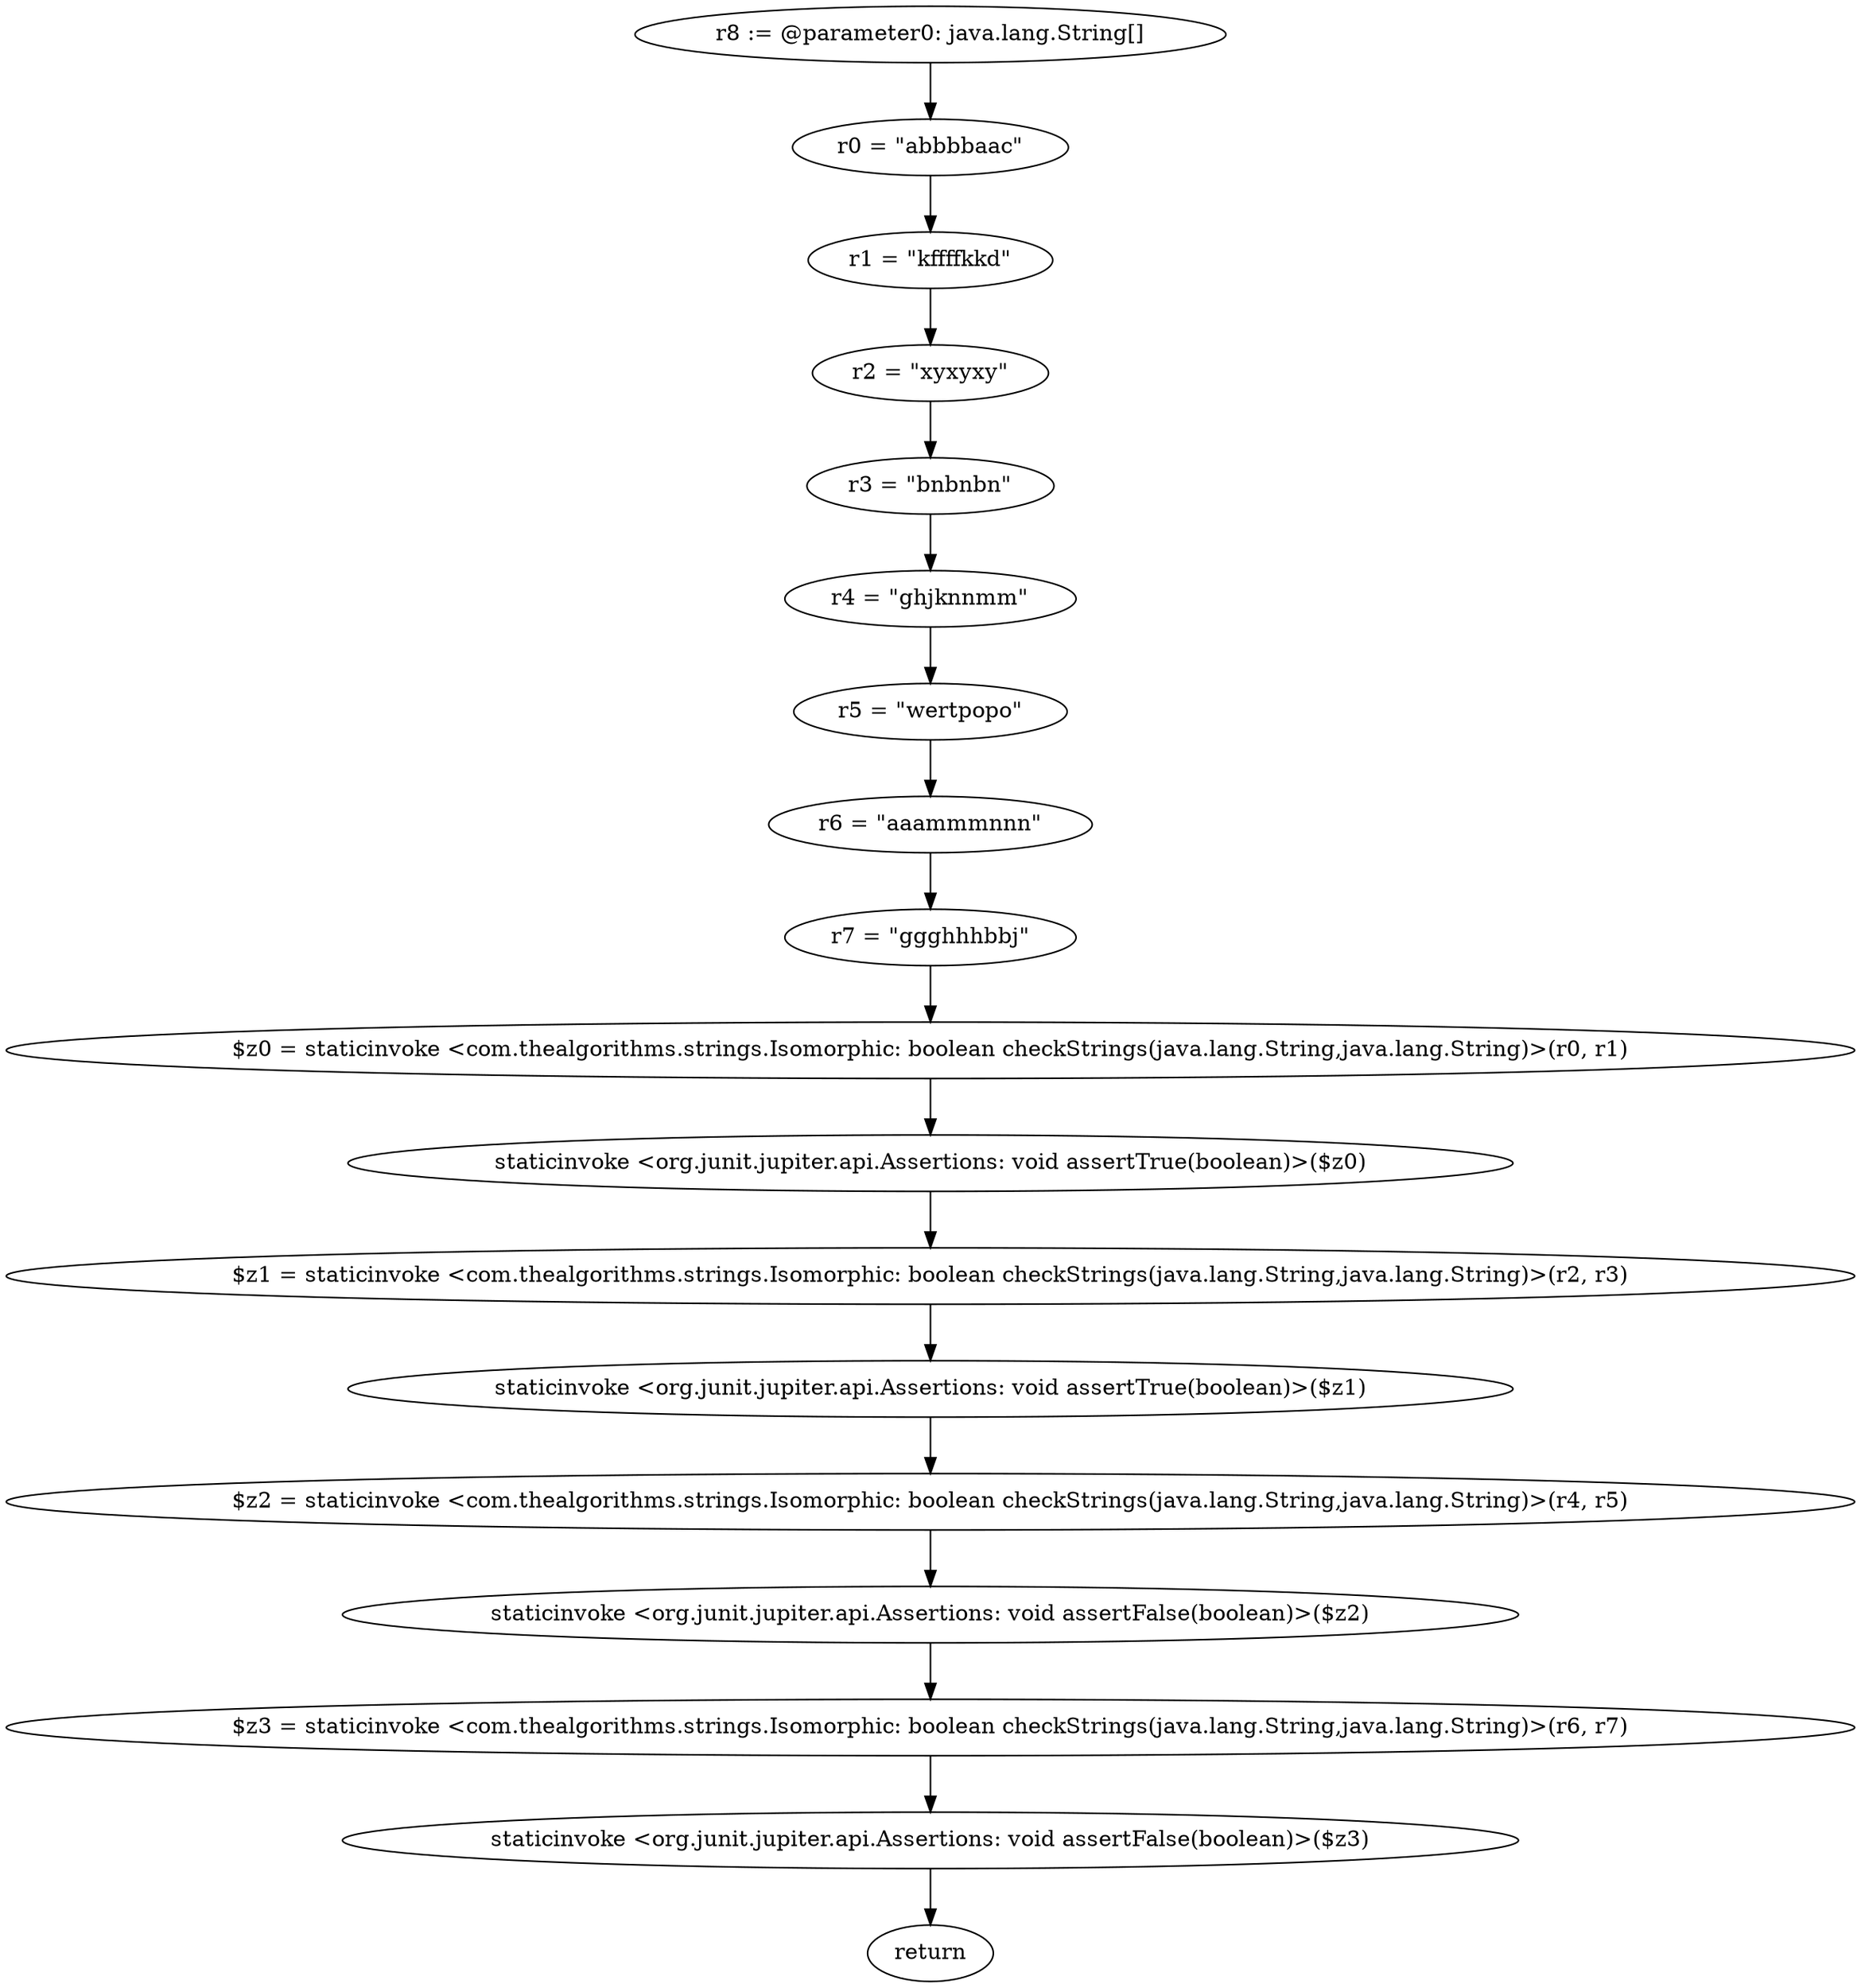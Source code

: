 digraph "unitGraph" {
    "r8 := @parameter0: java.lang.String[]"
    "r0 = \"abbbbaac\""
    "r1 = \"kffffkkd\""
    "r2 = \"xyxyxy\""
    "r3 = \"bnbnbn\""
    "r4 = \"ghjknnmm\""
    "r5 = \"wertpopo\""
    "r6 = \"aaammmnnn\""
    "r7 = \"ggghhhbbj\""
    "$z0 = staticinvoke <com.thealgorithms.strings.Isomorphic: boolean checkStrings(java.lang.String,java.lang.String)>(r0, r1)"
    "staticinvoke <org.junit.jupiter.api.Assertions: void assertTrue(boolean)>($z0)"
    "$z1 = staticinvoke <com.thealgorithms.strings.Isomorphic: boolean checkStrings(java.lang.String,java.lang.String)>(r2, r3)"
    "staticinvoke <org.junit.jupiter.api.Assertions: void assertTrue(boolean)>($z1)"
    "$z2 = staticinvoke <com.thealgorithms.strings.Isomorphic: boolean checkStrings(java.lang.String,java.lang.String)>(r4, r5)"
    "staticinvoke <org.junit.jupiter.api.Assertions: void assertFalse(boolean)>($z2)"
    "$z3 = staticinvoke <com.thealgorithms.strings.Isomorphic: boolean checkStrings(java.lang.String,java.lang.String)>(r6, r7)"
    "staticinvoke <org.junit.jupiter.api.Assertions: void assertFalse(boolean)>($z3)"
    "return"
    "r8 := @parameter0: java.lang.String[]"->"r0 = \"abbbbaac\"";
    "r0 = \"abbbbaac\""->"r1 = \"kffffkkd\"";
    "r1 = \"kffffkkd\""->"r2 = \"xyxyxy\"";
    "r2 = \"xyxyxy\""->"r3 = \"bnbnbn\"";
    "r3 = \"bnbnbn\""->"r4 = \"ghjknnmm\"";
    "r4 = \"ghjknnmm\""->"r5 = \"wertpopo\"";
    "r5 = \"wertpopo\""->"r6 = \"aaammmnnn\"";
    "r6 = \"aaammmnnn\""->"r7 = \"ggghhhbbj\"";
    "r7 = \"ggghhhbbj\""->"$z0 = staticinvoke <com.thealgorithms.strings.Isomorphic: boolean checkStrings(java.lang.String,java.lang.String)>(r0, r1)";
    "$z0 = staticinvoke <com.thealgorithms.strings.Isomorphic: boolean checkStrings(java.lang.String,java.lang.String)>(r0, r1)"->"staticinvoke <org.junit.jupiter.api.Assertions: void assertTrue(boolean)>($z0)";
    "staticinvoke <org.junit.jupiter.api.Assertions: void assertTrue(boolean)>($z0)"->"$z1 = staticinvoke <com.thealgorithms.strings.Isomorphic: boolean checkStrings(java.lang.String,java.lang.String)>(r2, r3)";
    "$z1 = staticinvoke <com.thealgorithms.strings.Isomorphic: boolean checkStrings(java.lang.String,java.lang.String)>(r2, r3)"->"staticinvoke <org.junit.jupiter.api.Assertions: void assertTrue(boolean)>($z1)";
    "staticinvoke <org.junit.jupiter.api.Assertions: void assertTrue(boolean)>($z1)"->"$z2 = staticinvoke <com.thealgorithms.strings.Isomorphic: boolean checkStrings(java.lang.String,java.lang.String)>(r4, r5)";
    "$z2 = staticinvoke <com.thealgorithms.strings.Isomorphic: boolean checkStrings(java.lang.String,java.lang.String)>(r4, r5)"->"staticinvoke <org.junit.jupiter.api.Assertions: void assertFalse(boolean)>($z2)";
    "staticinvoke <org.junit.jupiter.api.Assertions: void assertFalse(boolean)>($z2)"->"$z3 = staticinvoke <com.thealgorithms.strings.Isomorphic: boolean checkStrings(java.lang.String,java.lang.String)>(r6, r7)";
    "$z3 = staticinvoke <com.thealgorithms.strings.Isomorphic: boolean checkStrings(java.lang.String,java.lang.String)>(r6, r7)"->"staticinvoke <org.junit.jupiter.api.Assertions: void assertFalse(boolean)>($z3)";
    "staticinvoke <org.junit.jupiter.api.Assertions: void assertFalse(boolean)>($z3)"->"return";
}
